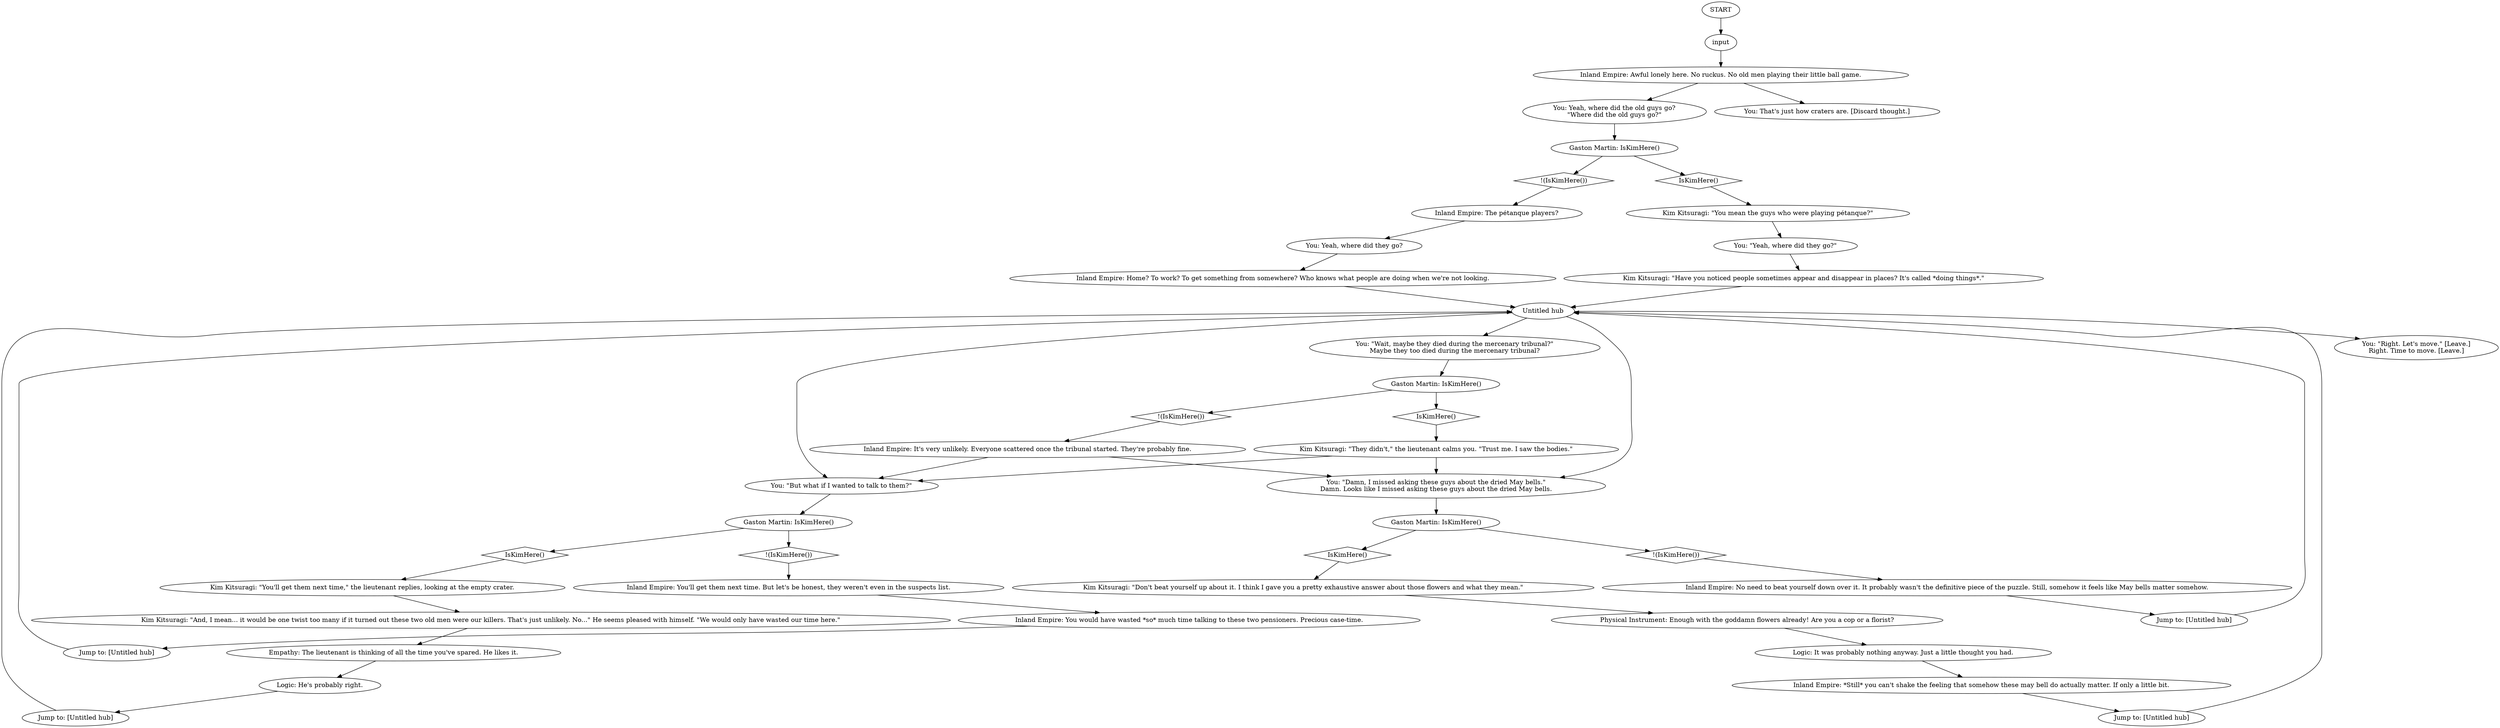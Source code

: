 # PLAZA ORB / neither man clicked
# An orb to appear on the fifth day (or after triubnal) and address the disappearance of the pétanquista, if the player hasn't talked to either of them.
# ==================================================
digraph G {
	  0 [label="START"];
	  1 [label="input"];
	  2 [label="Jump to: [Untitled hub]"];
	  3 [label="Inland Empire: No need to beat yourself down over it. It probably wasn't the definitive piece of the puzzle. Still, somehow it feels like May bells matter somehow."];
	  4 [label="Untitled hub"];
	  5 [label="Inland Empire: The pétanque players?"];
	  6 [label="You: \"Wait, maybe they died during the mercenary tribunal?\"\nMaybe they too died during the mercenary tribunal?"];
	  7 [label="Kim Kitsuragi: \"And, I mean... it would be one twist too many if it turned out these two old men were our killers. That's just unlikely. No...\" He seems pleased with himself. \"We would only have wasted our time here.\""];
	  8 [label="Gaston Martin: IsKimHere()"];
	  9 [label="IsKimHere()", shape=diamond];
	  10 [label="!(IsKimHere())", shape=diamond];
	  11 [label="You: \"Damn, I missed asking these guys about the dried May bells.\"\nDamn. Looks like I missed asking these guys about the dried May bells."];
	  12 [label="Jump to: [Untitled hub]"];
	  13 [label="You: \"But what if I wanted to talk to them?\""];
	  14 [label="Empathy: The lieutenant is thinking of all the time you've spared. He likes it."];
	  15 [label="Inland Empire: Awful lonely here. No ruckus. No old men playing their little ball game."];
	  16 [label="Inland Empire: *Still* you can't shake the feeling that somehow these may bell do actually matter. If only a little bit."];
	  17 [label="Jump to: [Untitled hub]"];
	  18 [label="Logic: It was probably nothing anyway. Just a little thought you had."];
	  19 [label="You: Yeah, where did they go?"];
	  20 [label="Kim Kitsuragi: \"They didn't,\" the lieutenant calms you. \"Trust me. I saw the bodies.\""];
	  21 [label="Logic: He's probably right."];
	  22 [label="Kim Kitsuragi: \"Don't beat yourself up about it. I think I gave you a pretty exhaustive answer about those flowers and what they mean.\""];
	  23 [label="Physical Instrument: Enough with the goddamn flowers already! Are you a cop or a florist?"];
	  24 [label="Kim Kitsuragi: \"You mean the guys who were playing pétanque?\""];
	  25 [label="Inland Empire: Home? To work? To get something from somewhere? Who knows what people are doing when we're not looking."];
	  26 [label="You: \"Yeah, where did they go?\""];
	  27 [label="Gaston Martin: IsKimHere()"];
	  28 [label="IsKimHere()", shape=diamond];
	  29 [label="!(IsKimHere())", shape=diamond];
	  30 [label="Kim Kitsuragi: \"Have you noticed people sometimes appear and disappear in places? It's called *doing things*.\""];
	  31 [label="Jump to: [Untitled hub]"];
	  32 [label="Inland Empire: It's very unlikely. Everyone scattered once the tribunal started. They're probably fine."];
	  33 [label="Gaston Martin: IsKimHere()"];
	  34 [label="IsKimHere()", shape=diamond];
	  35 [label="!(IsKimHere())", shape=diamond];
	  36 [label="You: Yeah, where did the old guys go?\n\"Where did the old guys go?\""];
	  38 [label="Gaston Martin: IsKimHere()"];
	  39 [label="IsKimHere()", shape=diamond];
	  40 [label="!(IsKimHere())", shape=diamond];
	  41 [label="You: \"Right. Let's move.\" [Leave.]\nRight. Time to move. [Leave.]"];
	  42 [label="You: That's just how craters are. [Discard thought.]"];
	  43 [label="Kim Kitsuragi: \"You'll get them next time,\" the lieutenant replies, looking at the empty crater."];
	  44 [label="Inland Empire: You'll get them next time. But let's be honest, they weren't even in the suspects list."];
	  45 [label="Inland Empire: You would have wasted *so* much time talking to these two pensioners. Precious case-time."];
	  0 -> 1
	  1 -> 15
	  2 -> 4
	  3 -> 31
	  4 -> 41
	  4 -> 11
	  4 -> 13
	  4 -> 6
	  5 -> 19
	  6 -> 27
	  7 -> 14
	  8 -> 9
	  8 -> 10
	  9 -> 22
	  10 -> 3
	  11 -> 8
	  12 -> 4
	  13 -> 33
	  14 -> 21
	  15 -> 42
	  15 -> 36
	  16 -> 17
	  17 -> 4
	  18 -> 16
	  19 -> 25
	  20 -> 11
	  20 -> 13
	  21 -> 2
	  22 -> 23
	  23 -> 18
	  24 -> 26
	  25 -> 4
	  26 -> 30
	  27 -> 28
	  27 -> 29
	  28 -> 20
	  29 -> 32
	  30 -> 4
	  31 -> 4
	  32 -> 11
	  32 -> 13
	  33 -> 34
	  33 -> 35
	  34 -> 43
	  35 -> 44
	  36 -> 38
	  38 -> 40
	  38 -> 39
	  39 -> 24
	  40 -> 5
	  43 -> 7
	  44 -> 45
	  45 -> 12
}


